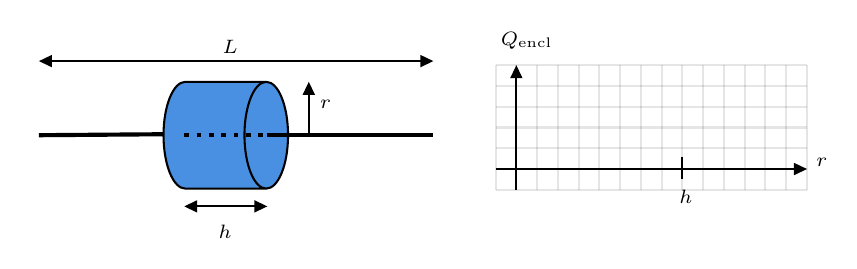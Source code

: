 

\tikzset{every picture/.style={line width=0.75pt}} %set default line width to 0.75pt        

\begin{tikzpicture}[x=0.75pt,y=0.75pt,yscale=-1,xscale=1]
%uncomment if require: \path (0,113); %set diagram left start at 0, and has height of 113

%Flowchart: Direct Access Storage [id:dp2523632931053985] 
\draw  [fill={rgb, 255:red, 74; green, 144; blue, 226 }  ,fill opacity=1 ] (129.5,79.43) -- (90.5,79.43) .. controls (84.7,79.43) and (80,67.92) .. (80,53.71) .. controls (80,39.51) and (84.7,28) .. (90.5,28) -- (129.5,28)(140,53.71) .. controls (140,67.92) and (135.3,79.43) .. (129.5,79.43) .. controls (123.7,79.43) and (119,67.92) .. (119,53.71) .. controls (119,39.51) and (123.7,28) .. (129.5,28) .. controls (135.3,28) and (140,39.51) .. (140,53.71) ;
%Straight Lines [id:da2128877957194073] 
\draw [line width=1.5]    (20,53.71) -- (80,53.24) ;
%Straight Lines [id:da8973887652942925] 
\draw [line width=1.5]    (130,53.71) -- (210,53.71) ;
%Straight Lines [id:da09343418673905979] 
\draw [line width=1.5]  [dash pattern={on 1.69pt off 2.76pt}]  (90,53.71) -- (130,53.71) ;
%Shape: Grid [id:dp9875189635012225] 
\draw  [draw opacity=0] (240,20) -- (390,20) -- (390,80) -- (240,80) -- cycle ; \draw  [color={rgb, 255:red, 0; green, 0; blue, 0 }  ,draw opacity=0.1 ] (240,20) -- (240,80)(250,20) -- (250,80)(260,20) -- (260,80)(270,20) -- (270,80)(280,20) -- (280,80)(290,20) -- (290,80)(300,20) -- (300,80)(310,20) -- (310,80)(320,20) -- (320,80)(330,20) -- (330,80)(340,20) -- (340,80)(350,20) -- (350,80)(360,20) -- (360,80)(370,20) -- (370,80)(380,20) -- (380,80) ; \draw  [color={rgb, 255:red, 0; green, 0; blue, 0 }  ,draw opacity=0.1 ] (240,20) -- (390,20)(240,30) -- (390,30)(240,40) -- (390,40)(240,50) -- (390,50)(240,60) -- (390,60)(240,70) -- (390,70) ; \draw  [color={rgb, 255:red, 0; green, 0; blue, 0 }  ,draw opacity=0.1 ]  ;
%Straight Lines [id:da9734706800390553] 
\draw [color={rgb, 255:red, 0; green, 0; blue, 0 }  ,draw opacity=0.1 ]   (240,80) -- (390,80) ;
%Straight Lines [id:da6432884490747786] 
\draw [color={rgb, 255:red, 0; green, 0; blue, 0 }  ,draw opacity=0.1 ]   (390,80) -- (390,20) ;

%Straight Lines [id:da029072803872031594] 
\draw    (250,23) -- (250,80) ;
\draw [shift={(250,20)}, rotate = 90] [fill={rgb, 255:red, 0; green, 0; blue, 0 }  ][line width=0.08]  [draw opacity=0] (6.25,-3) -- (0,0) -- (6.25,3) -- cycle    ;
%Straight Lines [id:da733891856041468] 
\draw    (240,70) -- (387,70) ;
\draw [shift={(390,70)}, rotate = 180] [fill={rgb, 255:red, 0; green, 0; blue, 0 }  ][line width=0.08]  [draw opacity=0] (6.25,-3) -- (0,0) -- (6.25,3) -- cycle    ;
%Straight Lines [id:da5848925936939344] 
\draw    (330,64) -- (330,75) ;
%Straight Lines [id:da6508968321800463] 
\draw    (93,88) -- (127,88) ;
\draw [shift={(130,88)}, rotate = 180] [fill={rgb, 255:red, 0; green, 0; blue, 0 }  ][line width=0.08]  [draw opacity=0] (6.25,-3) -- (0,0) -- (6.25,3) -- cycle    ;
\draw [shift={(90,88)}, rotate = 0] [fill={rgb, 255:red, 0; green, 0; blue, 0 }  ][line width=0.08]  [draw opacity=0] (6.25,-3) -- (0,0) -- (6.25,3) -- cycle    ;
%Straight Lines [id:da9876972360001792] 
\draw    (150,53.71) -- (150,31) ;
\draw [shift={(150,28)}, rotate = 90] [fill={rgb, 255:red, 0; green, 0; blue, 0 }  ][line width=0.08]  [draw opacity=0] (6.25,-3) -- (0,0) -- (6.25,3) -- cycle    ;
%Straight Lines [id:da893064176898352] 
\draw    (23,18) -- (207,18) ;
\draw [shift={(210,18)}, rotate = 180] [fill={rgb, 255:red, 0; green, 0; blue, 0 }  ][line width=0.08]  [draw opacity=0] (6.25,-3) -- (0,0) -- (6.25,3) -- cycle    ;
\draw [shift={(20,18)}, rotate = 0] [fill={rgb, 255:red, 0; green, 0; blue, 0 }  ][line width=0.08]  [draw opacity=0] (6.25,-3) -- (0,0) -- (6.25,3) -- cycle    ;

% Text Node
\draw (241,2.4) node [anchor=north west][inner sep=0.75pt]  [font=\scriptsize]  {$Q\mathrm{_{encl}}$};
% Text Node
\draw (393,63.4) node [anchor=north west][inner sep=0.75pt]  [font=\scriptsize]  {$r$};
% Text Node
\draw (327,78.4) node [anchor=north west][inner sep=0.75pt]  [font=\scriptsize]  {$h$};
% Text Node
\draw (105,95.4) node [anchor=north west][inner sep=0.75pt]  [font=\scriptsize]  {$h$};
% Text Node
\draw (154,35.4) node [anchor=north west][inner sep=0.75pt]  [font=\scriptsize]  {$r$};
% Text Node
\draw (107,6.4) node [anchor=north west][inner sep=0.75pt]  [font=\scriptsize]  {$L$};


\end{tikzpicture}

